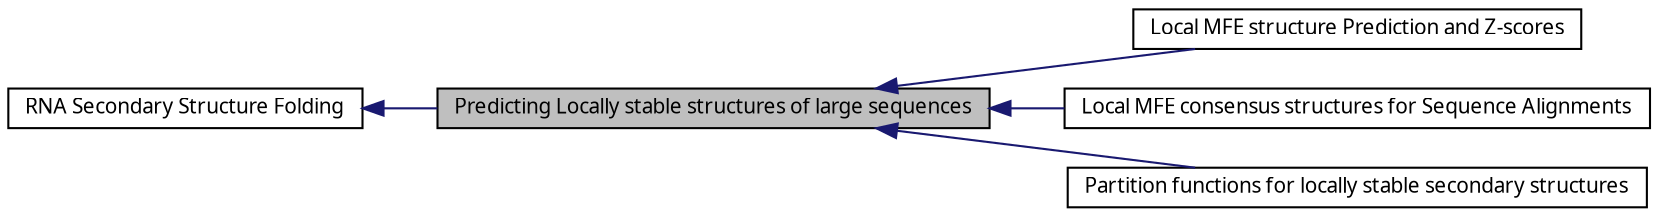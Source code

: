 digraph structs
{
  bgcolor="transparent";
  edge [fontname="FreeSans.ttf",fontsize=8,labelfontname="FreeSans.ttf",labelfontsize=8];
  node [fontname="FreeSans.ttf",fontsize=10,shape=record];
rankdir=LR;
  Node2 [label="Local MFE structure Prediction and Z-scores",height=0.2,width=0.4,color="black",URL="$group__local__mfe__fold.html"];
  Node0 [label="Predicting Locally stable structures of large sequences",height=0.2,width=0.4,color="black", fillcolor="grey75", style="filled" fontcolor="black"];
  Node4 [label="Local MFE consensus structures for Sequence Alignments",height=0.2,width=0.4,color="black",URL="$group__local__consensus__fold.html"];
  Node1 [label="RNA Secondary Structure Folding",height=0.2,width=0.4,color="black",URL="$group__folding__routines.html"];
  Node3 [label="Partition functions for locally stable secondary structures",height=0.2,width=0.4,color="black",URL="$group__local__pf__fold.html"];
  Node1->Node0 [shape=plaintext, color="midnightblue", dir="back", style="solid"];
  Node0->Node2 [shape=plaintext, color="midnightblue", dir="back", style="solid"];
  Node0->Node3 [shape=plaintext, color="midnightblue", dir="back", style="solid"];
  Node0->Node4 [shape=plaintext, color="midnightblue", dir="back", style="solid"];
}
